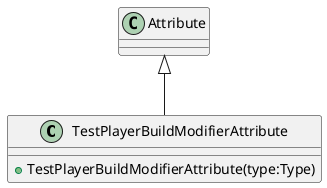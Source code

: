 @startuml
class TestPlayerBuildModifierAttribute {
    + TestPlayerBuildModifierAttribute(type:Type)
}
Attribute <|-- TestPlayerBuildModifierAttribute
@enduml

